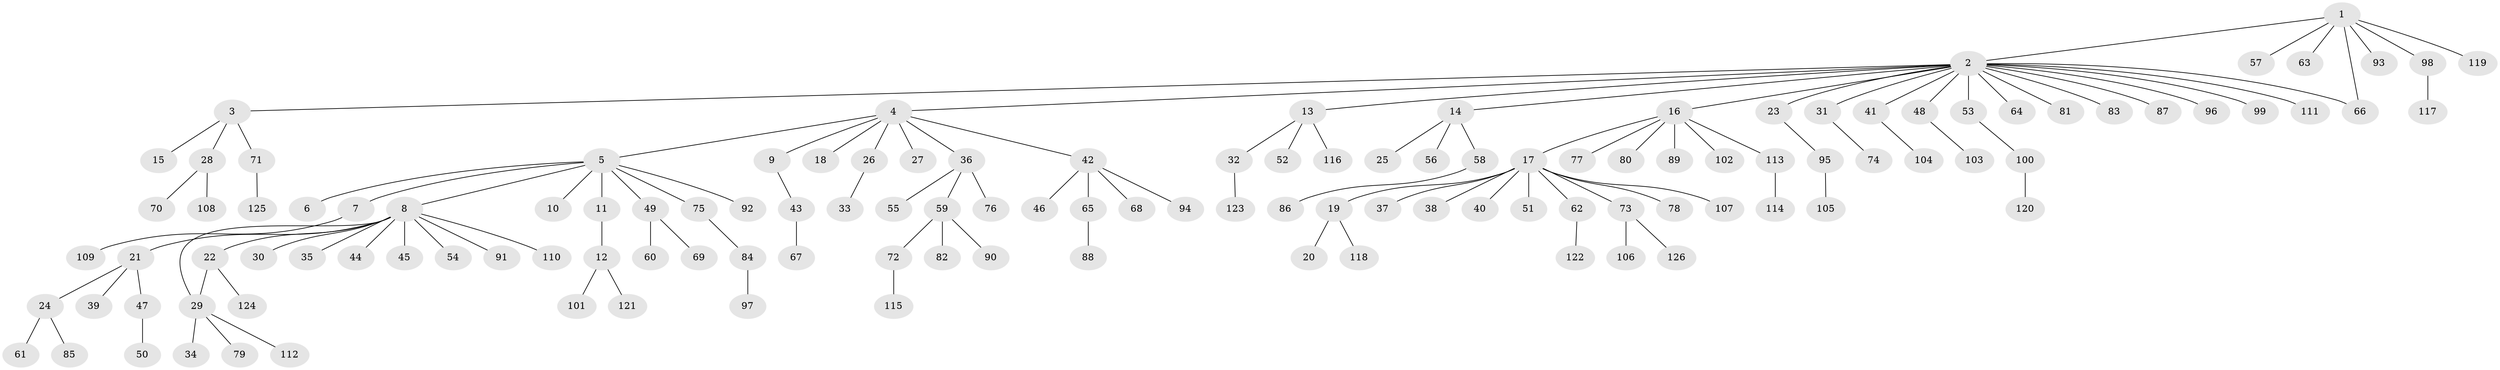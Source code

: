 // coarse degree distribution, {7: 0.010309278350515464, 18: 0.010309278350515464, 4: 0.030927835051546393, 10: 0.010309278350515464, 8: 0.010309278350515464, 1: 0.6907216494845361, 2: 0.16494845360824742, 13: 0.010309278350515464, 3: 0.041237113402061855, 6: 0.010309278350515464, 11: 0.010309278350515464}
// Generated by graph-tools (version 1.1) at 2025/52/02/27/25 19:52:00]
// undirected, 126 vertices, 127 edges
graph export_dot {
graph [start="1"]
  node [color=gray90,style=filled];
  1;
  2;
  3;
  4;
  5;
  6;
  7;
  8;
  9;
  10;
  11;
  12;
  13;
  14;
  15;
  16;
  17;
  18;
  19;
  20;
  21;
  22;
  23;
  24;
  25;
  26;
  27;
  28;
  29;
  30;
  31;
  32;
  33;
  34;
  35;
  36;
  37;
  38;
  39;
  40;
  41;
  42;
  43;
  44;
  45;
  46;
  47;
  48;
  49;
  50;
  51;
  52;
  53;
  54;
  55;
  56;
  57;
  58;
  59;
  60;
  61;
  62;
  63;
  64;
  65;
  66;
  67;
  68;
  69;
  70;
  71;
  72;
  73;
  74;
  75;
  76;
  77;
  78;
  79;
  80;
  81;
  82;
  83;
  84;
  85;
  86;
  87;
  88;
  89;
  90;
  91;
  92;
  93;
  94;
  95;
  96;
  97;
  98;
  99;
  100;
  101;
  102;
  103;
  104;
  105;
  106;
  107;
  108;
  109;
  110;
  111;
  112;
  113;
  114;
  115;
  116;
  117;
  118;
  119;
  120;
  121;
  122;
  123;
  124;
  125;
  126;
  1 -- 2;
  1 -- 57;
  1 -- 63;
  1 -- 66;
  1 -- 93;
  1 -- 98;
  1 -- 119;
  2 -- 3;
  2 -- 4;
  2 -- 13;
  2 -- 14;
  2 -- 16;
  2 -- 23;
  2 -- 31;
  2 -- 41;
  2 -- 48;
  2 -- 53;
  2 -- 64;
  2 -- 66;
  2 -- 81;
  2 -- 83;
  2 -- 87;
  2 -- 96;
  2 -- 99;
  2 -- 111;
  3 -- 15;
  3 -- 28;
  3 -- 71;
  4 -- 5;
  4 -- 9;
  4 -- 18;
  4 -- 26;
  4 -- 27;
  4 -- 36;
  4 -- 42;
  5 -- 6;
  5 -- 7;
  5 -- 8;
  5 -- 10;
  5 -- 11;
  5 -- 49;
  5 -- 75;
  5 -- 92;
  7 -- 109;
  8 -- 21;
  8 -- 22;
  8 -- 29;
  8 -- 30;
  8 -- 35;
  8 -- 44;
  8 -- 45;
  8 -- 54;
  8 -- 91;
  8 -- 110;
  9 -- 43;
  11 -- 12;
  12 -- 101;
  12 -- 121;
  13 -- 32;
  13 -- 52;
  13 -- 116;
  14 -- 25;
  14 -- 56;
  14 -- 58;
  16 -- 17;
  16 -- 77;
  16 -- 80;
  16 -- 89;
  16 -- 102;
  16 -- 113;
  17 -- 19;
  17 -- 37;
  17 -- 38;
  17 -- 40;
  17 -- 51;
  17 -- 62;
  17 -- 73;
  17 -- 78;
  17 -- 107;
  19 -- 20;
  19 -- 118;
  21 -- 24;
  21 -- 39;
  21 -- 47;
  22 -- 29;
  22 -- 124;
  23 -- 95;
  24 -- 61;
  24 -- 85;
  26 -- 33;
  28 -- 70;
  28 -- 108;
  29 -- 34;
  29 -- 79;
  29 -- 112;
  31 -- 74;
  32 -- 123;
  36 -- 55;
  36 -- 59;
  36 -- 76;
  41 -- 104;
  42 -- 46;
  42 -- 65;
  42 -- 68;
  42 -- 94;
  43 -- 67;
  47 -- 50;
  48 -- 103;
  49 -- 60;
  49 -- 69;
  53 -- 100;
  58 -- 86;
  59 -- 72;
  59 -- 82;
  59 -- 90;
  62 -- 122;
  65 -- 88;
  71 -- 125;
  72 -- 115;
  73 -- 106;
  73 -- 126;
  75 -- 84;
  84 -- 97;
  95 -- 105;
  98 -- 117;
  100 -- 120;
  113 -- 114;
}
